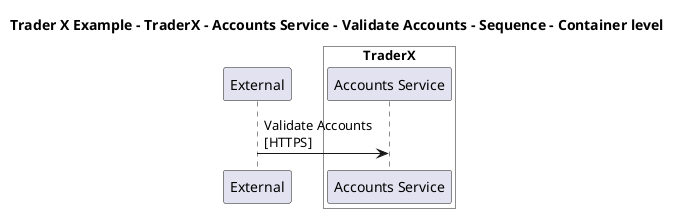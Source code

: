 @startuml

title Trader X Example - TraderX - Accounts Service - Validate Accounts - Sequence - Container level

participant "External" as C4InterFlow.SoftwareSystems.ExternalSystem

box "TraderX" #White
    participant "Accounts Service" as TraderXExample.SoftwareSystems.TraderX.Containers.AccountsService
end box


C4InterFlow.SoftwareSystems.ExternalSystem -> TraderXExample.SoftwareSystems.TraderX.Containers.AccountsService : Validate Accounts\n[HTTPS]


@enduml
